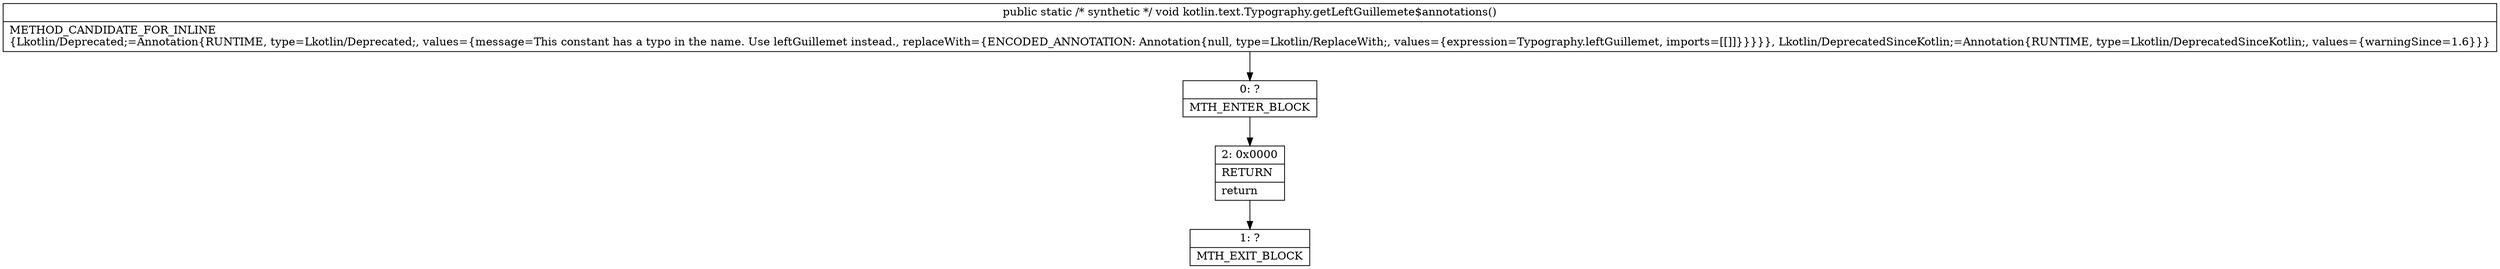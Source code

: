 digraph "CFG forkotlin.text.Typography.getLeftGuillemete$annotations()V" {
Node_0 [shape=record,label="{0\:\ ?|MTH_ENTER_BLOCK\l}"];
Node_2 [shape=record,label="{2\:\ 0x0000|RETURN\l|return\l}"];
Node_1 [shape=record,label="{1\:\ ?|MTH_EXIT_BLOCK\l}"];
MethodNode[shape=record,label="{public static \/* synthetic *\/ void kotlin.text.Typography.getLeftGuillemete$annotations()  | METHOD_CANDIDATE_FOR_INLINE\l\{Lkotlin\/Deprecated;=Annotation\{RUNTIME, type=Lkotlin\/Deprecated;, values=\{message=This constant has a typo in the name. Use leftGuillemet instead., replaceWith=\{ENCODED_ANNOTATION: Annotation\{null, type=Lkotlin\/ReplaceWith;, values=\{expression=Typography.leftGuillemet, imports=[[]]\}\}\}\}\}, Lkotlin\/DeprecatedSinceKotlin;=Annotation\{RUNTIME, type=Lkotlin\/DeprecatedSinceKotlin;, values=\{warningSince=1.6\}\}\}\l}"];
MethodNode -> Node_0;Node_0 -> Node_2;
Node_2 -> Node_1;
}

